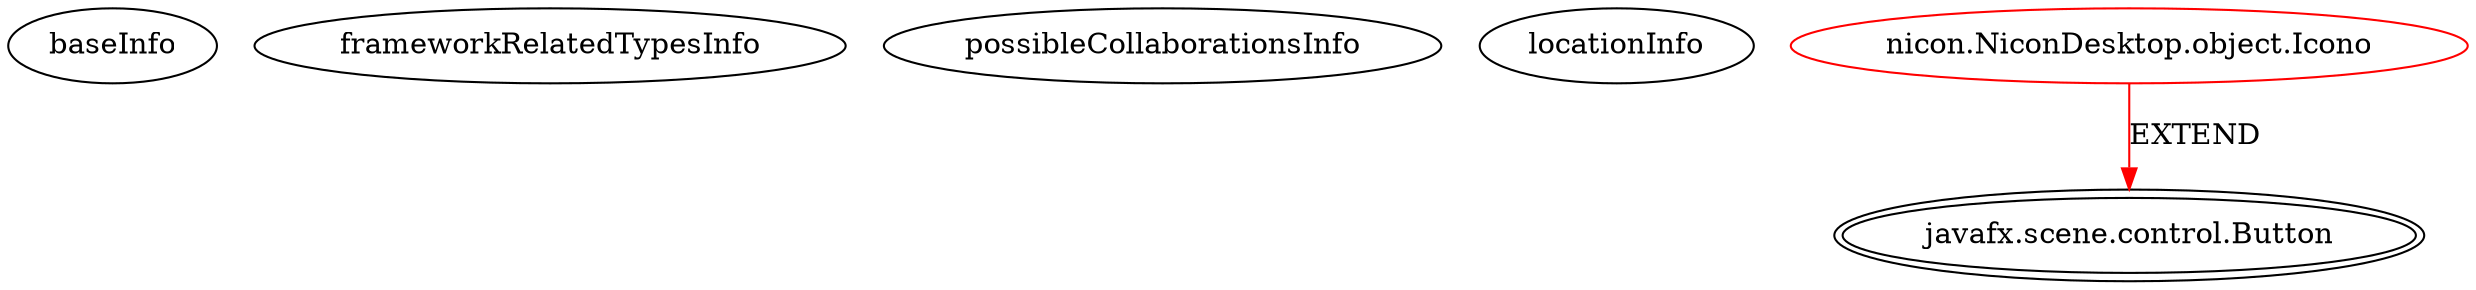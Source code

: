 digraph {
baseInfo[graphId=2573,category="extension_graph",isAnonymous=false,possibleRelation=false]
frameworkRelatedTypesInfo[0="javafx.scene.control.Button"]
possibleCollaborationsInfo[]
locationInfo[projectName="dony1990-ProsDesktop",filePath="/dony1990-ProsDesktop/ProsDesktop-master/src/nicon/NiconDesktop/object/Icono.java",contextSignature="Icono",graphId="2573"]
0[label="nicon.NiconDesktop.object.Icono",vertexType="ROOT_CLIENT_CLASS_DECLARATION",isFrameworkType=false,color=red]
1[label="javafx.scene.control.Button",vertexType="FRAMEWORK_CLASS_TYPE",isFrameworkType=true,peripheries=2]
0->1[label="EXTEND",color=red]
}
